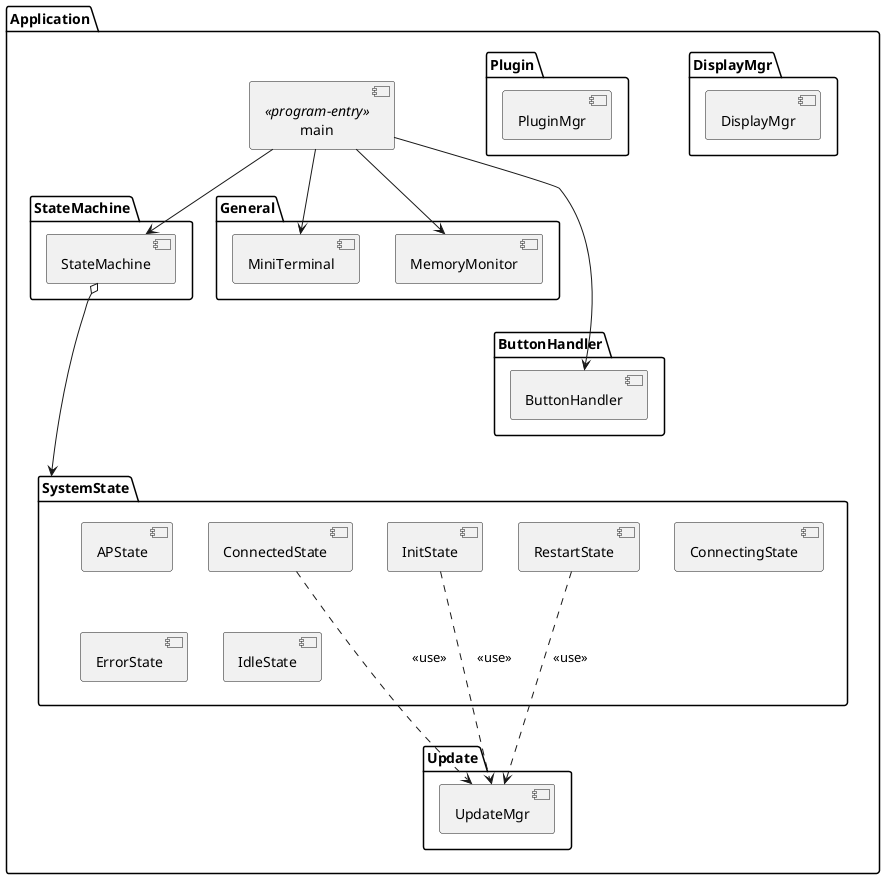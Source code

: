 @startuml app_layer

package "Application" as app {

    component "main" as main <<program-entry>>

    package "StateMachine" as stateMachinePckg {
        component "StateMachine" as stateMachine
    }
    
    package "General" as generalPckg {
        component "MiniTerminal" as miniTerminal
        component "MemoryMonitor" as memoryMonitor
    }

    package "ButtonHandler" as buttonHandlerPckg {
        component "ButtonHandler" as buttonHandler
    }

    package "DisplayMgr" as displayMgrPckg {
        component "DisplayMgr" as displayMgr
    }

    package "Plugin" as pluginPckg {
        component "PluginMgr" as pluginMgr
    }

    package "SystemState" as systemStatePckg {
        component "APState" as apState
        component "ConnectedState" as connectedState
        component "ConnectingState" as connectingState
        component "ErrorState" as errorState
        component "IdleState" as idleState
        component "InitState" as initState
        component "RestartState" as restartState
    }

    package "Update" as updatePckg {
        component "UpdateMgr" as updateMgr
    }

    main --> stateMachine
    main --> miniTerminal
    main ---> buttonHandler
    main --> memoryMonitor
    stateMachine o---> systemStatePckg

    initState ...> updateMgr: <<use>>
    connectedState ...> updateMgr: <<use>>
    restartState ...> updateMgr: <<use>>
}

@enduml
